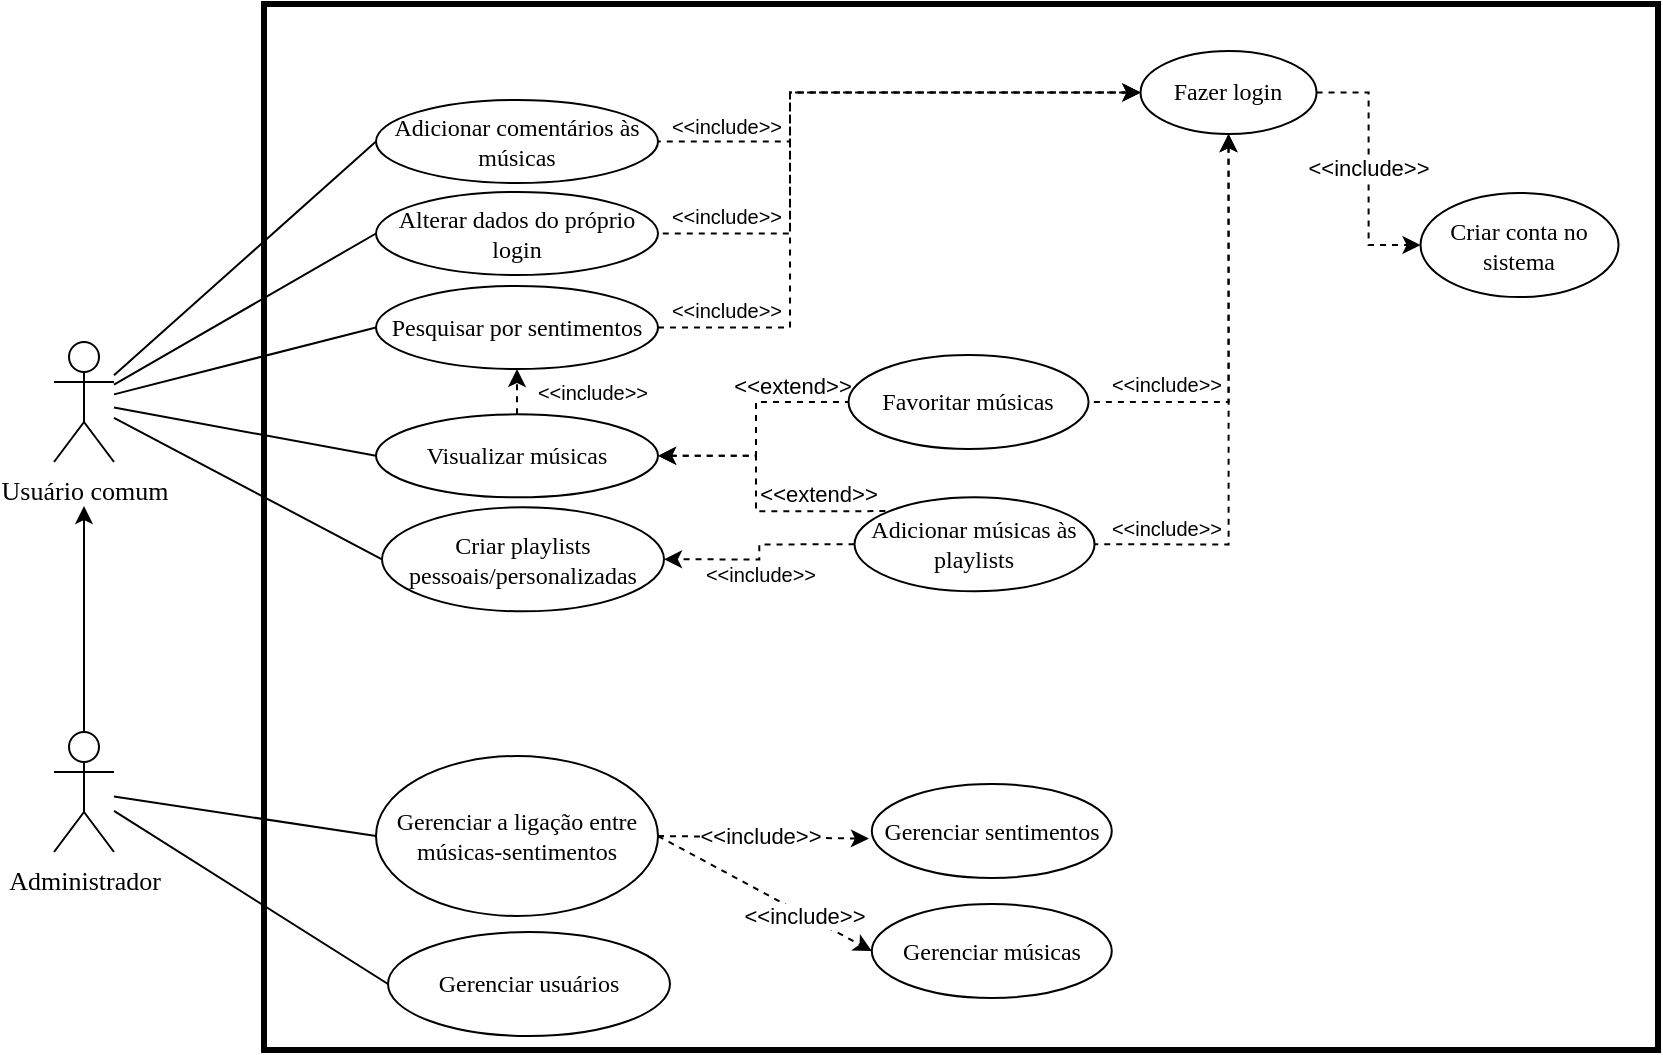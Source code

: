 <mxfile version="14.1.8" type="device"><diagram id="SrT5krvdo6M8HPbJi3mA" name="Page-1"><mxGraphModel dx="942" dy="643" grid="0" gridSize="10" guides="1" tooltips="1" connect="1" arrows="1" fold="1" page="1" pageScale="1" pageWidth="3300" pageHeight="4681" background="none" math="1" shadow="0"><root><mxCell id="0"/><mxCell id="1" parent="0"/><mxCell id="jj5gBso37bEysd9mp7U9-65" value="" style="rounded=0;whiteSpace=wrap;html=1;align=center;fillColor=none;strokeWidth=3;" parent="1" vertex="1"><mxGeometry x="345" y="16" width="697" height="523" as="geometry"/></mxCell><mxCell id="jj5gBso37bEysd9mp7U9-5" style="edgeStyle=orthogonalEdgeStyle;orthogonalLoop=1;jettySize=auto;html=1;align=center;verticalAlign=middle;" parent="1" source="jj5gBso37bEysd9mp7U9-1" edge="1"><mxGeometry relative="1" as="geometry"><mxPoint x="255" y="267" as="targetPoint"/></mxGeometry></mxCell><mxCell id="jj5gBso37bEysd9mp7U9-26" style="edgeStyle=none;rounded=0;orthogonalLoop=1;jettySize=auto;html=1;entryX=0;entryY=0.5;entryDx=0;entryDy=0;endArrow=none;endFill=0;align=center;verticalAlign=middle;" parent="1" source="jj5gBso37bEysd9mp7U9-1" target="jj5gBso37bEysd9mp7U9-17" edge="1"><mxGeometry relative="1" as="geometry"/></mxCell><mxCell id="jj5gBso37bEysd9mp7U9-51" style="edgeStyle=none;rounded=0;orthogonalLoop=1;jettySize=auto;html=1;entryX=0;entryY=0.5;entryDx=0;entryDy=0;startArrow=none;startFill=0;endArrow=none;endFill=0;align=center;" parent="1" source="jj5gBso37bEysd9mp7U9-1" target="jj5gBso37bEysd9mp7U9-50" edge="1"><mxGeometry relative="1" as="geometry"/></mxCell><mxCell id="jj5gBso37bEysd9mp7U9-1" value="&lt;font face=&quot;Times New Roman&quot; style=&quot;font-size: 13px&quot;&gt;Administrador&lt;/font&gt;" style="shape=umlActor;verticalLabelPosition=bottom;verticalAlign=top;html=1;outlineConnect=0;align=center;" parent="1" vertex="1"><mxGeometry x="240" y="380" width="30" height="60" as="geometry"/></mxCell><mxCell id="jj5gBso37bEysd9mp7U9-27" style="edgeStyle=none;rounded=0;orthogonalLoop=1;jettySize=auto;html=1;endArrow=none;endFill=0;entryX=0;entryY=0.5;entryDx=0;entryDy=0;align=center;verticalAlign=middle;" parent="1" source="jj5gBso37bEysd9mp7U9-4" target="jj5gBso37bEysd9mp7U9-25" edge="1"><mxGeometry relative="1" as="geometry"/></mxCell><mxCell id="jj5gBso37bEysd9mp7U9-28" style="edgeStyle=none;rounded=0;orthogonalLoop=1;jettySize=auto;html=1;entryX=0;entryY=0.5;entryDx=0;entryDy=0;endArrow=none;endFill=0;align=center;verticalAlign=middle;" parent="1" source="jj5gBso37bEysd9mp7U9-4" target="jj5gBso37bEysd9mp7U9-24" edge="1"><mxGeometry relative="1" as="geometry"/></mxCell><mxCell id="jj5gBso37bEysd9mp7U9-33" style="edgeStyle=none;rounded=0;orthogonalLoop=1;jettySize=auto;html=1;entryX=0;entryY=0.5;entryDx=0;entryDy=0;endArrow=none;endFill=0;align=center;verticalAlign=middle;" parent="1" source="jj5gBso37bEysd9mp7U9-4" target="jj5gBso37bEysd9mp7U9-32" edge="1"><mxGeometry relative="1" as="geometry"/></mxCell><mxCell id="jj5gBso37bEysd9mp7U9-53" style="edgeStyle=none;rounded=0;orthogonalLoop=1;jettySize=auto;html=1;entryX=0;entryY=0.5;entryDx=0;entryDy=0;startArrow=none;startFill=0;endArrow=none;endFill=0;align=center;" parent="1" source="jj5gBso37bEysd9mp7U9-4" target="jj5gBso37bEysd9mp7U9-52" edge="1"><mxGeometry relative="1" as="geometry"/></mxCell><mxCell id="kt6YfI9ob3JAXGLujYSQ-3" style="rounded=0;orthogonalLoop=1;jettySize=auto;html=1;endArrow=none;endFill=0;entryX=0;entryY=0.5;entryDx=0;entryDy=0;" edge="1" parent="1" source="jj5gBso37bEysd9mp7U9-4" target="kt6YfI9ob3JAXGLujYSQ-1"><mxGeometry relative="1" as="geometry"/></mxCell><mxCell id="jj5gBso37bEysd9mp7U9-4" value="&lt;font style=&quot;font-size: 13px&quot; face=&quot;Times New Roman&quot;&gt;Usuário comum&lt;/font&gt;" style="shape=umlActor;verticalLabelPosition=bottom;verticalAlign=top;html=1;outlineConnect=0;align=center;" parent="1" vertex="1"><mxGeometry x="240" y="185" width="30" height="60" as="geometry"/></mxCell><mxCell id="jj5gBso37bEysd9mp7U9-18" style="orthogonalLoop=1;jettySize=auto;html=1;rounded=0;dashed=1;exitX=1;exitY=0.5;exitDx=0;exitDy=0;entryX=-0.012;entryY=0.581;entryDx=0;entryDy=0;entryPerimeter=0;align=center;verticalAlign=middle;" parent="1" source="jj5gBso37bEysd9mp7U9-17" target="jj5gBso37bEysd9mp7U9-16" edge="1"><mxGeometry relative="1" as="geometry"/></mxCell><mxCell id="jj5gBso37bEysd9mp7U9-19" value="&amp;lt;&amp;lt;include&amp;gt;&amp;gt;" style="edgeLabel;html=1;align=center;verticalAlign=middle;resizable=0;points=[];" parent="jj5gBso37bEysd9mp7U9-18" vertex="1" connectable="0"><mxGeometry x="-0.198" y="3" relative="1" as="geometry"><mxPoint x="7.9" y="2.48" as="offset"/></mxGeometry></mxCell><mxCell id="jj5gBso37bEysd9mp7U9-15" value="&lt;font face=&quot;Times New Roman&quot;&gt;Gerenciar músicas&lt;/font&gt;" style="ellipse;whiteSpace=wrap;html=1;align=center;verticalAlign=middle;" parent="1" vertex="1"><mxGeometry x="648.9" y="466" width="120" height="47" as="geometry"/></mxCell><mxCell id="jj5gBso37bEysd9mp7U9-16" value="&lt;font face=&quot;Times New Roman&quot;&gt;Gerenciar sentimentos&lt;/font&gt;" style="ellipse;whiteSpace=wrap;html=1;align=center;verticalAlign=middle;" parent="1" vertex="1"><mxGeometry x="648.9" y="406" width="120" height="47" as="geometry"/></mxCell><mxCell id="jj5gBso37bEysd9mp7U9-21" style="rounded=0;orthogonalLoop=1;jettySize=auto;html=1;dashed=1;entryX=0;entryY=0.5;entryDx=0;entryDy=0;exitX=1;exitY=0.5;exitDx=0;exitDy=0;align=center;verticalAlign=middle;" parent="1" source="jj5gBso37bEysd9mp7U9-17" target="jj5gBso37bEysd9mp7U9-15" edge="1"><mxGeometry relative="1" as="geometry"/></mxCell><mxCell id="jj5gBso37bEysd9mp7U9-22" value="&amp;lt;&amp;lt;include&amp;gt;&amp;gt;" style="edgeLabel;html=1;align=center;verticalAlign=middle;resizable=0;points=[];" parent="jj5gBso37bEysd9mp7U9-21" vertex="1" connectable="0"><mxGeometry x="0.151" y="3" relative="1" as="geometry"><mxPoint x="9.23" y="9.65" as="offset"/></mxGeometry></mxCell><mxCell id="jj5gBso37bEysd9mp7U9-17" value="&lt;font face=&quot;Times New Roman&quot;&gt;Gerenciar a ligação entre músicas-sentimentos&lt;/font&gt;" style="ellipse;whiteSpace=wrap;html=1;align=center;verticalAlign=middle;" parent="1" vertex="1"><mxGeometry x="401" y="392" width="141" height="80" as="geometry"/></mxCell><mxCell id="jj5gBso37bEysd9mp7U9-24" value="&lt;font face=&quot;Times New Roman&quot;&gt;Alterar dados do próprio login&lt;/font&gt;" style="ellipse;whiteSpace=wrap;html=1;align=center;verticalAlign=middle;" parent="1" vertex="1"><mxGeometry x="401" y="110" width="141" height="41.5" as="geometry"/></mxCell><mxCell id="jj5gBso37bEysd9mp7U9-34" style="edgeStyle=orthogonalEdgeStyle;rounded=0;orthogonalLoop=1;jettySize=auto;html=1;entryX=0;entryY=0.5;entryDx=0;entryDy=0;endArrow=none;endFill=0;exitX=1;exitY=0.5;exitDx=0;exitDy=0;dashed=1;align=center;verticalAlign=middle;startArrow=classic;startFill=1;" parent="1" source="jj5gBso37bEysd9mp7U9-25" target="jj5gBso37bEysd9mp7U9-29" edge="1"><mxGeometry relative="1" as="geometry"><Array as="points"><mxPoint x="591" y="242"/><mxPoint x="591" y="215"/></Array></mxGeometry></mxCell><mxCell id="jj5gBso37bEysd9mp7U9-37" value="&amp;lt;&amp;lt;extend&amp;gt;&amp;gt;" style="edgeLabel;html=1;align=center;verticalAlign=middle;resizable=0;points=[];" parent="jj5gBso37bEysd9mp7U9-34" vertex="1" connectable="0"><mxGeometry x="0.328" y="-1" relative="1" as="geometry"><mxPoint x="13.08" y="-9" as="offset"/></mxGeometry></mxCell><mxCell id="jj5gBso37bEysd9mp7U9-35" style="edgeStyle=orthogonalEdgeStyle;rounded=0;orthogonalLoop=1;jettySize=auto;html=1;entryX=0;entryY=0;entryDx=0;entryDy=0;endArrow=none;endFill=0;exitX=1;exitY=0.5;exitDx=0;exitDy=0;dashed=1;align=center;verticalAlign=middle;startArrow=classic;startFill=1;" parent="1" source="jj5gBso37bEysd9mp7U9-25" target="jj5gBso37bEysd9mp7U9-30" edge="1"><mxGeometry relative="1" as="geometry"><Array as="points"><mxPoint x="591" y="242"/><mxPoint x="591" y="270"/></Array></mxGeometry></mxCell><mxCell id="jj5gBso37bEysd9mp7U9-36" value="&amp;lt;&amp;lt;extend&amp;gt;&amp;gt;" style="edgeLabel;html=1;align=center;verticalAlign=middle;resizable=0;points=[];" parent="jj5gBso37bEysd9mp7U9-35" vertex="1" connectable="0"><mxGeometry x="0.381" y="-2" relative="1" as="geometry"><mxPoint x="8.5" y="-10.59" as="offset"/></mxGeometry></mxCell><mxCell id="kt6YfI9ob3JAXGLujYSQ-4" style="edgeStyle=none;rounded=0;orthogonalLoop=1;jettySize=auto;html=1;endArrow=classic;endFill=1;dashed=1;" edge="1" parent="1" source="jj5gBso37bEysd9mp7U9-25" target="kt6YfI9ob3JAXGLujYSQ-1"><mxGeometry relative="1" as="geometry"/></mxCell><mxCell id="jj5gBso37bEysd9mp7U9-25" value="&lt;font face=&quot;Times New Roman&quot;&gt;Visualizar músicas&lt;/font&gt;" style="ellipse;whiteSpace=wrap;html=1;align=center;verticalAlign=middle;" parent="1" vertex="1"><mxGeometry x="401" y="221.17" width="141" height="41.5" as="geometry"/></mxCell><mxCell id="jj5gBso37bEysd9mp7U9-29" value="&lt;font face=&quot;Times New Roman&quot;&gt;Favoritar músicas&lt;/font&gt;" style="ellipse;whiteSpace=wrap;html=1;align=center;verticalAlign=middle;" parent="1" vertex="1"><mxGeometry x="637.27" y="191.5" width="120" height="47" as="geometry"/></mxCell><mxCell id="jj5gBso37bEysd9mp7U9-38" style="edgeStyle=orthogonalEdgeStyle;rounded=0;orthogonalLoop=1;jettySize=auto;html=1;entryX=1;entryY=0.5;entryDx=0;entryDy=0;dashed=1;endArrow=classic;endFill=1;exitX=0;exitY=0.5;exitDx=0;exitDy=0;align=center;verticalAlign=middle;startArrow=none;startFill=0;" parent="1" source="jj5gBso37bEysd9mp7U9-30" target="jj5gBso37bEysd9mp7U9-32" edge="1"><mxGeometry relative="1" as="geometry"/></mxCell><mxCell id="jj5gBso37bEysd9mp7U9-30" value="&lt;font face=&quot;Times New Roman&quot;&gt;Adicionar músicas às playlists&lt;/font&gt;" style="ellipse;whiteSpace=wrap;html=1;align=center;verticalAlign=middle;" parent="1" vertex="1"><mxGeometry x="640.27" y="262.67" width="120" height="47" as="geometry"/></mxCell><mxCell id="jj5gBso37bEysd9mp7U9-32" value="&lt;font face=&quot;Times New Roman&quot;&gt;Criar playlists pessoais/personalizadas&lt;/font&gt;" style="ellipse;whiteSpace=wrap;html=1;align=center;verticalAlign=middle;" parent="1" vertex="1"><mxGeometry x="404" y="267.67" width="141" height="52" as="geometry"/></mxCell><mxCell id="jj5gBso37bEysd9mp7U9-41" value="&lt;font face=&quot;Times New Roman&quot;&gt;Criar conta no sistema&lt;/font&gt;" style="ellipse;whiteSpace=wrap;html=1;align=center;verticalAlign=middle;" parent="1" vertex="1"><mxGeometry x="923.27" y="110.5" width="99" height="52" as="geometry"/></mxCell><mxCell id="jj5gBso37bEysd9mp7U9-50" value="&lt;font face=&quot;Times New Roman&quot;&gt;Gerenciar usuários&lt;/font&gt;" style="ellipse;whiteSpace=wrap;html=1;align=center;verticalAlign=middle;" parent="1" vertex="1"><mxGeometry x="407" y="480" width="141" height="52" as="geometry"/></mxCell><mxCell id="jj5gBso37bEysd9mp7U9-52" value="&lt;font face=&quot;Times New Roman&quot;&gt;Adicionar comentários às músicas&lt;/font&gt;" style="ellipse;whiteSpace=wrap;html=1;align=center;verticalAlign=middle;" parent="1" vertex="1"><mxGeometry x="401" y="64" width="141" height="41.5" as="geometry"/></mxCell><mxCell id="jj5gBso37bEysd9mp7U9-55" style="edgeStyle=orthogonalEdgeStyle;rounded=0;orthogonalLoop=1;jettySize=auto;html=1;entryX=0;entryY=0.5;entryDx=0;entryDy=0;startArrow=none;startFill=0;endArrow=classic;endFill=1;align=center;dashed=1;" parent="1" source="jj5gBso37bEysd9mp7U9-54" target="jj5gBso37bEysd9mp7U9-41" edge="1"><mxGeometry relative="1" as="geometry"/></mxCell><mxCell id="jj5gBso37bEysd9mp7U9-61" value="&amp;lt;&amp;lt;include&amp;gt;&amp;gt;" style="edgeLabel;html=1;align=center;verticalAlign=middle;resizable=0;points=[];" parent="jj5gBso37bEysd9mp7U9-55" vertex="1" connectable="0"><mxGeometry x="-0.292" y="1" relative="1" as="geometry"><mxPoint x="-2" y="18" as="offset"/></mxGeometry></mxCell><mxCell id="jj5gBso37bEysd9mp7U9-57" style="edgeStyle=orthogonalEdgeStyle;rounded=0;orthogonalLoop=1;jettySize=auto;html=1;entryX=1;entryY=0.5;entryDx=0;entryDy=0;dashed=1;startArrow=classic;startFill=1;endArrow=none;endFill=0;align=center;exitX=0;exitY=0.5;exitDx=0;exitDy=0;" parent="1" source="jj5gBso37bEysd9mp7U9-54" target="jj5gBso37bEysd9mp7U9-52" edge="1"><mxGeometry relative="1" as="geometry"><Array as="points"><mxPoint x="608" y="60"/><mxPoint x="608" y="85"/></Array></mxGeometry></mxCell><mxCell id="jj5gBso37bEysd9mp7U9-58" style="edgeStyle=orthogonalEdgeStyle;rounded=0;orthogonalLoop=1;jettySize=auto;html=1;entryX=1;entryY=0.5;entryDx=0;entryDy=0;dashed=1;startArrow=classic;startFill=1;endArrow=none;endFill=0;align=center;exitX=0;exitY=0.5;exitDx=0;exitDy=0;" parent="1" source="jj5gBso37bEysd9mp7U9-54" target="jj5gBso37bEysd9mp7U9-24" edge="1"><mxGeometry relative="1" as="geometry"><Array as="points"><mxPoint x="608" y="60"/><mxPoint x="608" y="131"/></Array></mxGeometry></mxCell><mxCell id="jj5gBso37bEysd9mp7U9-59" style="edgeStyle=orthogonalEdgeStyle;rounded=0;orthogonalLoop=1;jettySize=auto;html=1;entryX=1;entryY=0.5;entryDx=0;entryDy=0;dashed=1;startArrow=classic;startFill=1;endArrow=none;endFill=0;align=center;exitX=0.5;exitY=1;exitDx=0;exitDy=0;" parent="1" source="jj5gBso37bEysd9mp7U9-54" target="jj5gBso37bEysd9mp7U9-29" edge="1"><mxGeometry relative="1" as="geometry"/></mxCell><mxCell id="kt6YfI9ob3JAXGLujYSQ-10" value="&lt;font size=&quot;1&quot;&gt;&amp;lt;&amp;lt;include&amp;gt;&amp;gt;&lt;/font&gt;" style="edgeLabel;html=1;align=center;verticalAlign=middle;resizable=0;points=[];" vertex="1" connectable="0" parent="jj5gBso37bEysd9mp7U9-59"><mxGeometry x="0.528" y="3" relative="1" as="geometry"><mxPoint x="-9.31" y="-12" as="offset"/></mxGeometry></mxCell><mxCell id="jj5gBso37bEysd9mp7U9-60" style="edgeStyle=orthogonalEdgeStyle;rounded=0;orthogonalLoop=1;jettySize=auto;html=1;entryX=1;entryY=0.5;entryDx=0;entryDy=0;dashed=1;startArrow=classic;startFill=1;endArrow=none;endFill=0;align=center;exitX=0.5;exitY=1;exitDx=0;exitDy=0;" parent="1" source="jj5gBso37bEysd9mp7U9-54" target="jj5gBso37bEysd9mp7U9-30" edge="1"><mxGeometry relative="1" as="geometry"/></mxCell><mxCell id="jj5gBso37bEysd9mp7U9-62" value="&amp;lt;&amp;lt;include&amp;gt;&amp;gt;" style="edgeLabel;html=1;align=center;verticalAlign=middle;resizable=0;points=[];fontSize=10;" parent="jj5gBso37bEysd9mp7U9-60" vertex="1" connectable="0"><mxGeometry x="-0.614" relative="1" as="geometry"><mxPoint x="-31.28" y="143.93" as="offset"/></mxGeometry></mxCell><mxCell id="jj5gBso37bEysd9mp7U9-54" value="&lt;font face=&quot;Times New Roman&quot;&gt;Fazer login&lt;/font&gt;" style="ellipse;whiteSpace=wrap;html=1;align=center;verticalAlign=middle;" parent="1" vertex="1"><mxGeometry x="783.27" y="39.5" width="88" height="41.5" as="geometry"/></mxCell><mxCell id="twmVVQy8mUj2GrXCMaEs-3" value="&amp;lt;&amp;lt;include&amp;gt;&amp;gt;" style="edgeLabel;html=1;align=center;verticalAlign=middle;resizable=0;points=[];fontSize=10;" parent="1" vertex="1" connectable="0"><mxGeometry x="576.002" y="77.0" as="geometry"/></mxCell><mxCell id="twmVVQy8mUj2GrXCMaEs-4" value="&amp;lt;&amp;lt;include&amp;gt;&amp;gt;" style="edgeLabel;html=1;align=center;verticalAlign=middle;resizable=0;points=[];fontSize=10;" parent="1" vertex="1" connectable="0"><mxGeometry x="576.002" y="122.0" as="geometry"/></mxCell><mxCell id="kt6YfI9ob3JAXGLujYSQ-6" style="edgeStyle=orthogonalEdgeStyle;rounded=0;orthogonalLoop=1;jettySize=auto;html=1;entryX=0;entryY=0.5;entryDx=0;entryDy=0;dashed=1;endArrow=classic;endFill=1;" edge="1" parent="1" source="kt6YfI9ob3JAXGLujYSQ-1" target="jj5gBso37bEysd9mp7U9-54"><mxGeometry relative="1" as="geometry"><Array as="points"><mxPoint x="608" y="178"/><mxPoint x="608" y="60"/></Array></mxGeometry></mxCell><mxCell id="kt6YfI9ob3JAXGLujYSQ-1" value="&lt;font face=&quot;Times New Roman&quot;&gt;Pesquisar por sentimentos&lt;/font&gt;" style="ellipse;whiteSpace=wrap;html=1;align=center;verticalAlign=middle;" vertex="1" parent="1"><mxGeometry x="401" y="157" width="141" height="41.5" as="geometry"/></mxCell><mxCell id="kt6YfI9ob3JAXGLujYSQ-5" value="&amp;lt;&amp;lt;include&amp;gt;&amp;gt;" style="edgeLabel;html=1;align=center;verticalAlign=middle;resizable=0;points=[];fontSize=10;" vertex="1" connectable="0" parent="1"><mxGeometry x="509.002" y="210.0" as="geometry"/></mxCell><mxCell id="kt6YfI9ob3JAXGLujYSQ-7" value="&amp;lt;&amp;lt;include&amp;gt;&amp;gt;" style="edgeLabel;html=1;align=center;verticalAlign=middle;resizable=0;points=[];fontSize=10;" vertex="1" connectable="0" parent="1"><mxGeometry x="576.002" y="169.0" as="geometry"/></mxCell><mxCell id="kt6YfI9ob3JAXGLujYSQ-8" value="&amp;lt;&amp;lt;include&amp;gt;&amp;gt;" style="edgeLabel;html=1;align=center;verticalAlign=middle;resizable=0;points=[];fontSize=10;" vertex="1" connectable="0" parent="1"><mxGeometry x="593.002" y="301.0" as="geometry"/></mxCell></root></mxGraphModel></diagram></mxfile>